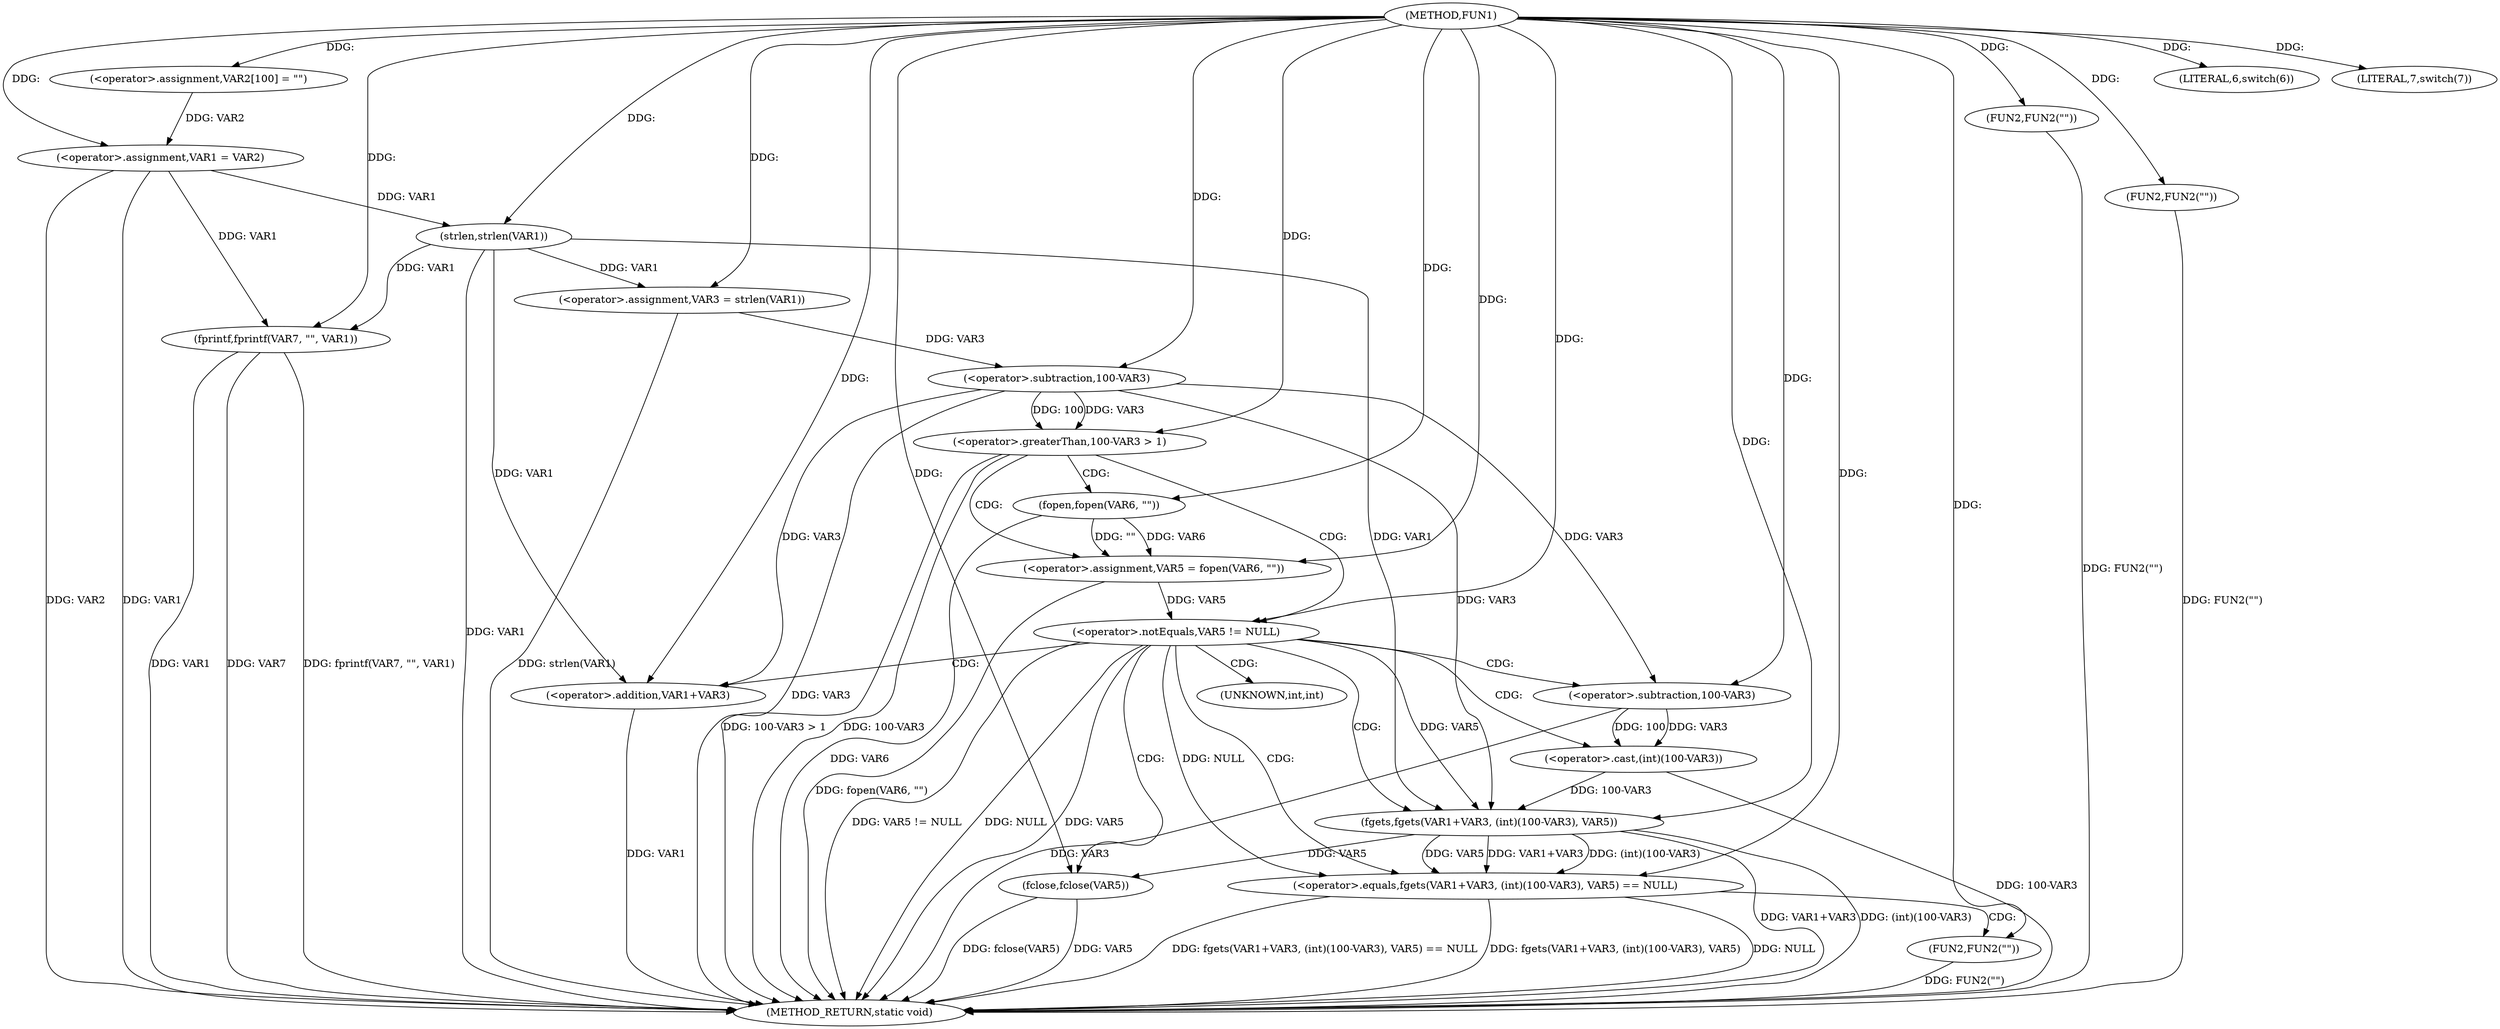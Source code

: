 digraph FUN1 {  
"1000100" [label = "(METHOD,FUN1)" ]
"1000174" [label = "(METHOD_RETURN,static void)" ]
"1000104" [label = "(<operator>.assignment,VAR2[100] = \"\")" ]
"1000107" [label = "(<operator>.assignment,VAR1 = VAR2)" ]
"1000111" [label = "(LITERAL,6,switch(6))" ]
"1000116" [label = "(<operator>.assignment,VAR3 = strlen(VAR1))" ]
"1000118" [label = "(strlen,strlen(VAR1))" ]
"1000122" [label = "(<operator>.greaterThan,100-VAR3 > 1)" ]
"1000123" [label = "(<operator>.subtraction,100-VAR3)" ]
"1000128" [label = "(<operator>.assignment,VAR5 = fopen(VAR6, \"\"))" ]
"1000130" [label = "(fopen,fopen(VAR6, \"\"))" ]
"1000134" [label = "(<operator>.notEquals,VAR5 != NULL)" ]
"1000139" [label = "(<operator>.equals,fgets(VAR1+VAR3, (int)(100-VAR3), VAR5) == NULL)" ]
"1000140" [label = "(fgets,fgets(VAR1+VAR3, (int)(100-VAR3), VAR5))" ]
"1000141" [label = "(<operator>.addition,VAR1+VAR3)" ]
"1000144" [label = "(<operator>.cast,(int)(100-VAR3))" ]
"1000146" [label = "(<operator>.subtraction,100-VAR3)" ]
"1000152" [label = "(FUN2,FUN2(\"\"))" ]
"1000154" [label = "(fclose,fclose(VAR5))" ]
"1000158" [label = "(FUN2,FUN2(\"\"))" ]
"1000162" [label = "(LITERAL,7,switch(7))" ]
"1000165" [label = "(fprintf,fprintf(VAR7, \"\", VAR1))" ]
"1000171" [label = "(FUN2,FUN2(\"\"))" ]
"1000145" [label = "(UNKNOWN,int,int)" ]
  "1000141" -> "1000174"  [ label = "DDG: VAR1"] 
  "1000123" -> "1000174"  [ label = "DDG: VAR3"] 
  "1000107" -> "1000174"  [ label = "DDG: VAR1"] 
  "1000146" -> "1000174"  [ label = "DDG: VAR3"] 
  "1000116" -> "1000174"  [ label = "DDG: strlen(VAR1)"] 
  "1000154" -> "1000174"  [ label = "DDG: fclose(VAR5)"] 
  "1000134" -> "1000174"  [ label = "DDG: VAR5"] 
  "1000139" -> "1000174"  [ label = "DDG: NULL"] 
  "1000118" -> "1000174"  [ label = "DDG: VAR1"] 
  "1000144" -> "1000174"  [ label = "DDG: 100-VAR3"] 
  "1000107" -> "1000174"  [ label = "DDG: VAR2"] 
  "1000165" -> "1000174"  [ label = "DDG: VAR1"] 
  "1000128" -> "1000174"  [ label = "DDG: fopen(VAR6, \"\")"] 
  "1000122" -> "1000174"  [ label = "DDG: 100-VAR3"] 
  "1000140" -> "1000174"  [ label = "DDG: VAR1+VAR3"] 
  "1000139" -> "1000174"  [ label = "DDG: fgets(VAR1+VAR3, (int)(100-VAR3), VAR5) == NULL"] 
  "1000165" -> "1000174"  [ label = "DDG: VAR7"] 
  "1000139" -> "1000174"  [ label = "DDG: fgets(VAR1+VAR3, (int)(100-VAR3), VAR5)"] 
  "1000152" -> "1000174"  [ label = "DDG: FUN2(\"\")"] 
  "1000154" -> "1000174"  [ label = "DDG: VAR5"] 
  "1000158" -> "1000174"  [ label = "DDG: FUN2(\"\")"] 
  "1000140" -> "1000174"  [ label = "DDG: (int)(100-VAR3)"] 
  "1000134" -> "1000174"  [ label = "DDG: VAR5 != NULL"] 
  "1000134" -> "1000174"  [ label = "DDG: NULL"] 
  "1000122" -> "1000174"  [ label = "DDG: 100-VAR3 > 1"] 
  "1000171" -> "1000174"  [ label = "DDG: FUN2(\"\")"] 
  "1000130" -> "1000174"  [ label = "DDG: VAR6"] 
  "1000165" -> "1000174"  [ label = "DDG: fprintf(VAR7, \"\", VAR1)"] 
  "1000100" -> "1000104"  [ label = "DDG: "] 
  "1000104" -> "1000107"  [ label = "DDG: VAR2"] 
  "1000100" -> "1000107"  [ label = "DDG: "] 
  "1000100" -> "1000111"  [ label = "DDG: "] 
  "1000118" -> "1000116"  [ label = "DDG: VAR1"] 
  "1000100" -> "1000116"  [ label = "DDG: "] 
  "1000107" -> "1000118"  [ label = "DDG: VAR1"] 
  "1000100" -> "1000118"  [ label = "DDG: "] 
  "1000123" -> "1000122"  [ label = "DDG: 100"] 
  "1000123" -> "1000122"  [ label = "DDG: VAR3"] 
  "1000100" -> "1000123"  [ label = "DDG: "] 
  "1000116" -> "1000123"  [ label = "DDG: VAR3"] 
  "1000100" -> "1000122"  [ label = "DDG: "] 
  "1000130" -> "1000128"  [ label = "DDG: VAR6"] 
  "1000130" -> "1000128"  [ label = "DDG: \"\""] 
  "1000100" -> "1000128"  [ label = "DDG: "] 
  "1000100" -> "1000130"  [ label = "DDG: "] 
  "1000128" -> "1000134"  [ label = "DDG: VAR5"] 
  "1000100" -> "1000134"  [ label = "DDG: "] 
  "1000140" -> "1000139"  [ label = "DDG: VAR1+VAR3"] 
  "1000140" -> "1000139"  [ label = "DDG: (int)(100-VAR3)"] 
  "1000140" -> "1000139"  [ label = "DDG: VAR5"] 
  "1000118" -> "1000140"  [ label = "DDG: VAR1"] 
  "1000100" -> "1000140"  [ label = "DDG: "] 
  "1000123" -> "1000140"  [ label = "DDG: VAR3"] 
  "1000118" -> "1000141"  [ label = "DDG: VAR1"] 
  "1000100" -> "1000141"  [ label = "DDG: "] 
  "1000123" -> "1000141"  [ label = "DDG: VAR3"] 
  "1000144" -> "1000140"  [ label = "DDG: 100-VAR3"] 
  "1000146" -> "1000144"  [ label = "DDG: 100"] 
  "1000146" -> "1000144"  [ label = "DDG: VAR3"] 
  "1000100" -> "1000146"  [ label = "DDG: "] 
  "1000123" -> "1000146"  [ label = "DDG: VAR3"] 
  "1000134" -> "1000140"  [ label = "DDG: VAR5"] 
  "1000134" -> "1000139"  [ label = "DDG: NULL"] 
  "1000100" -> "1000139"  [ label = "DDG: "] 
  "1000100" -> "1000152"  [ label = "DDG: "] 
  "1000140" -> "1000154"  [ label = "DDG: VAR5"] 
  "1000100" -> "1000154"  [ label = "DDG: "] 
  "1000100" -> "1000158"  [ label = "DDG: "] 
  "1000100" -> "1000162"  [ label = "DDG: "] 
  "1000100" -> "1000165"  [ label = "DDG: "] 
  "1000107" -> "1000165"  [ label = "DDG: VAR1"] 
  "1000118" -> "1000165"  [ label = "DDG: VAR1"] 
  "1000100" -> "1000171"  [ label = "DDG: "] 
  "1000122" -> "1000128"  [ label = "CDG: "] 
  "1000122" -> "1000130"  [ label = "CDG: "] 
  "1000122" -> "1000134"  [ label = "CDG: "] 
  "1000134" -> "1000141"  [ label = "CDG: "] 
  "1000134" -> "1000139"  [ label = "CDG: "] 
  "1000134" -> "1000144"  [ label = "CDG: "] 
  "1000134" -> "1000154"  [ label = "CDG: "] 
  "1000134" -> "1000145"  [ label = "CDG: "] 
  "1000134" -> "1000146"  [ label = "CDG: "] 
  "1000134" -> "1000140"  [ label = "CDG: "] 
  "1000139" -> "1000152"  [ label = "CDG: "] 
}
